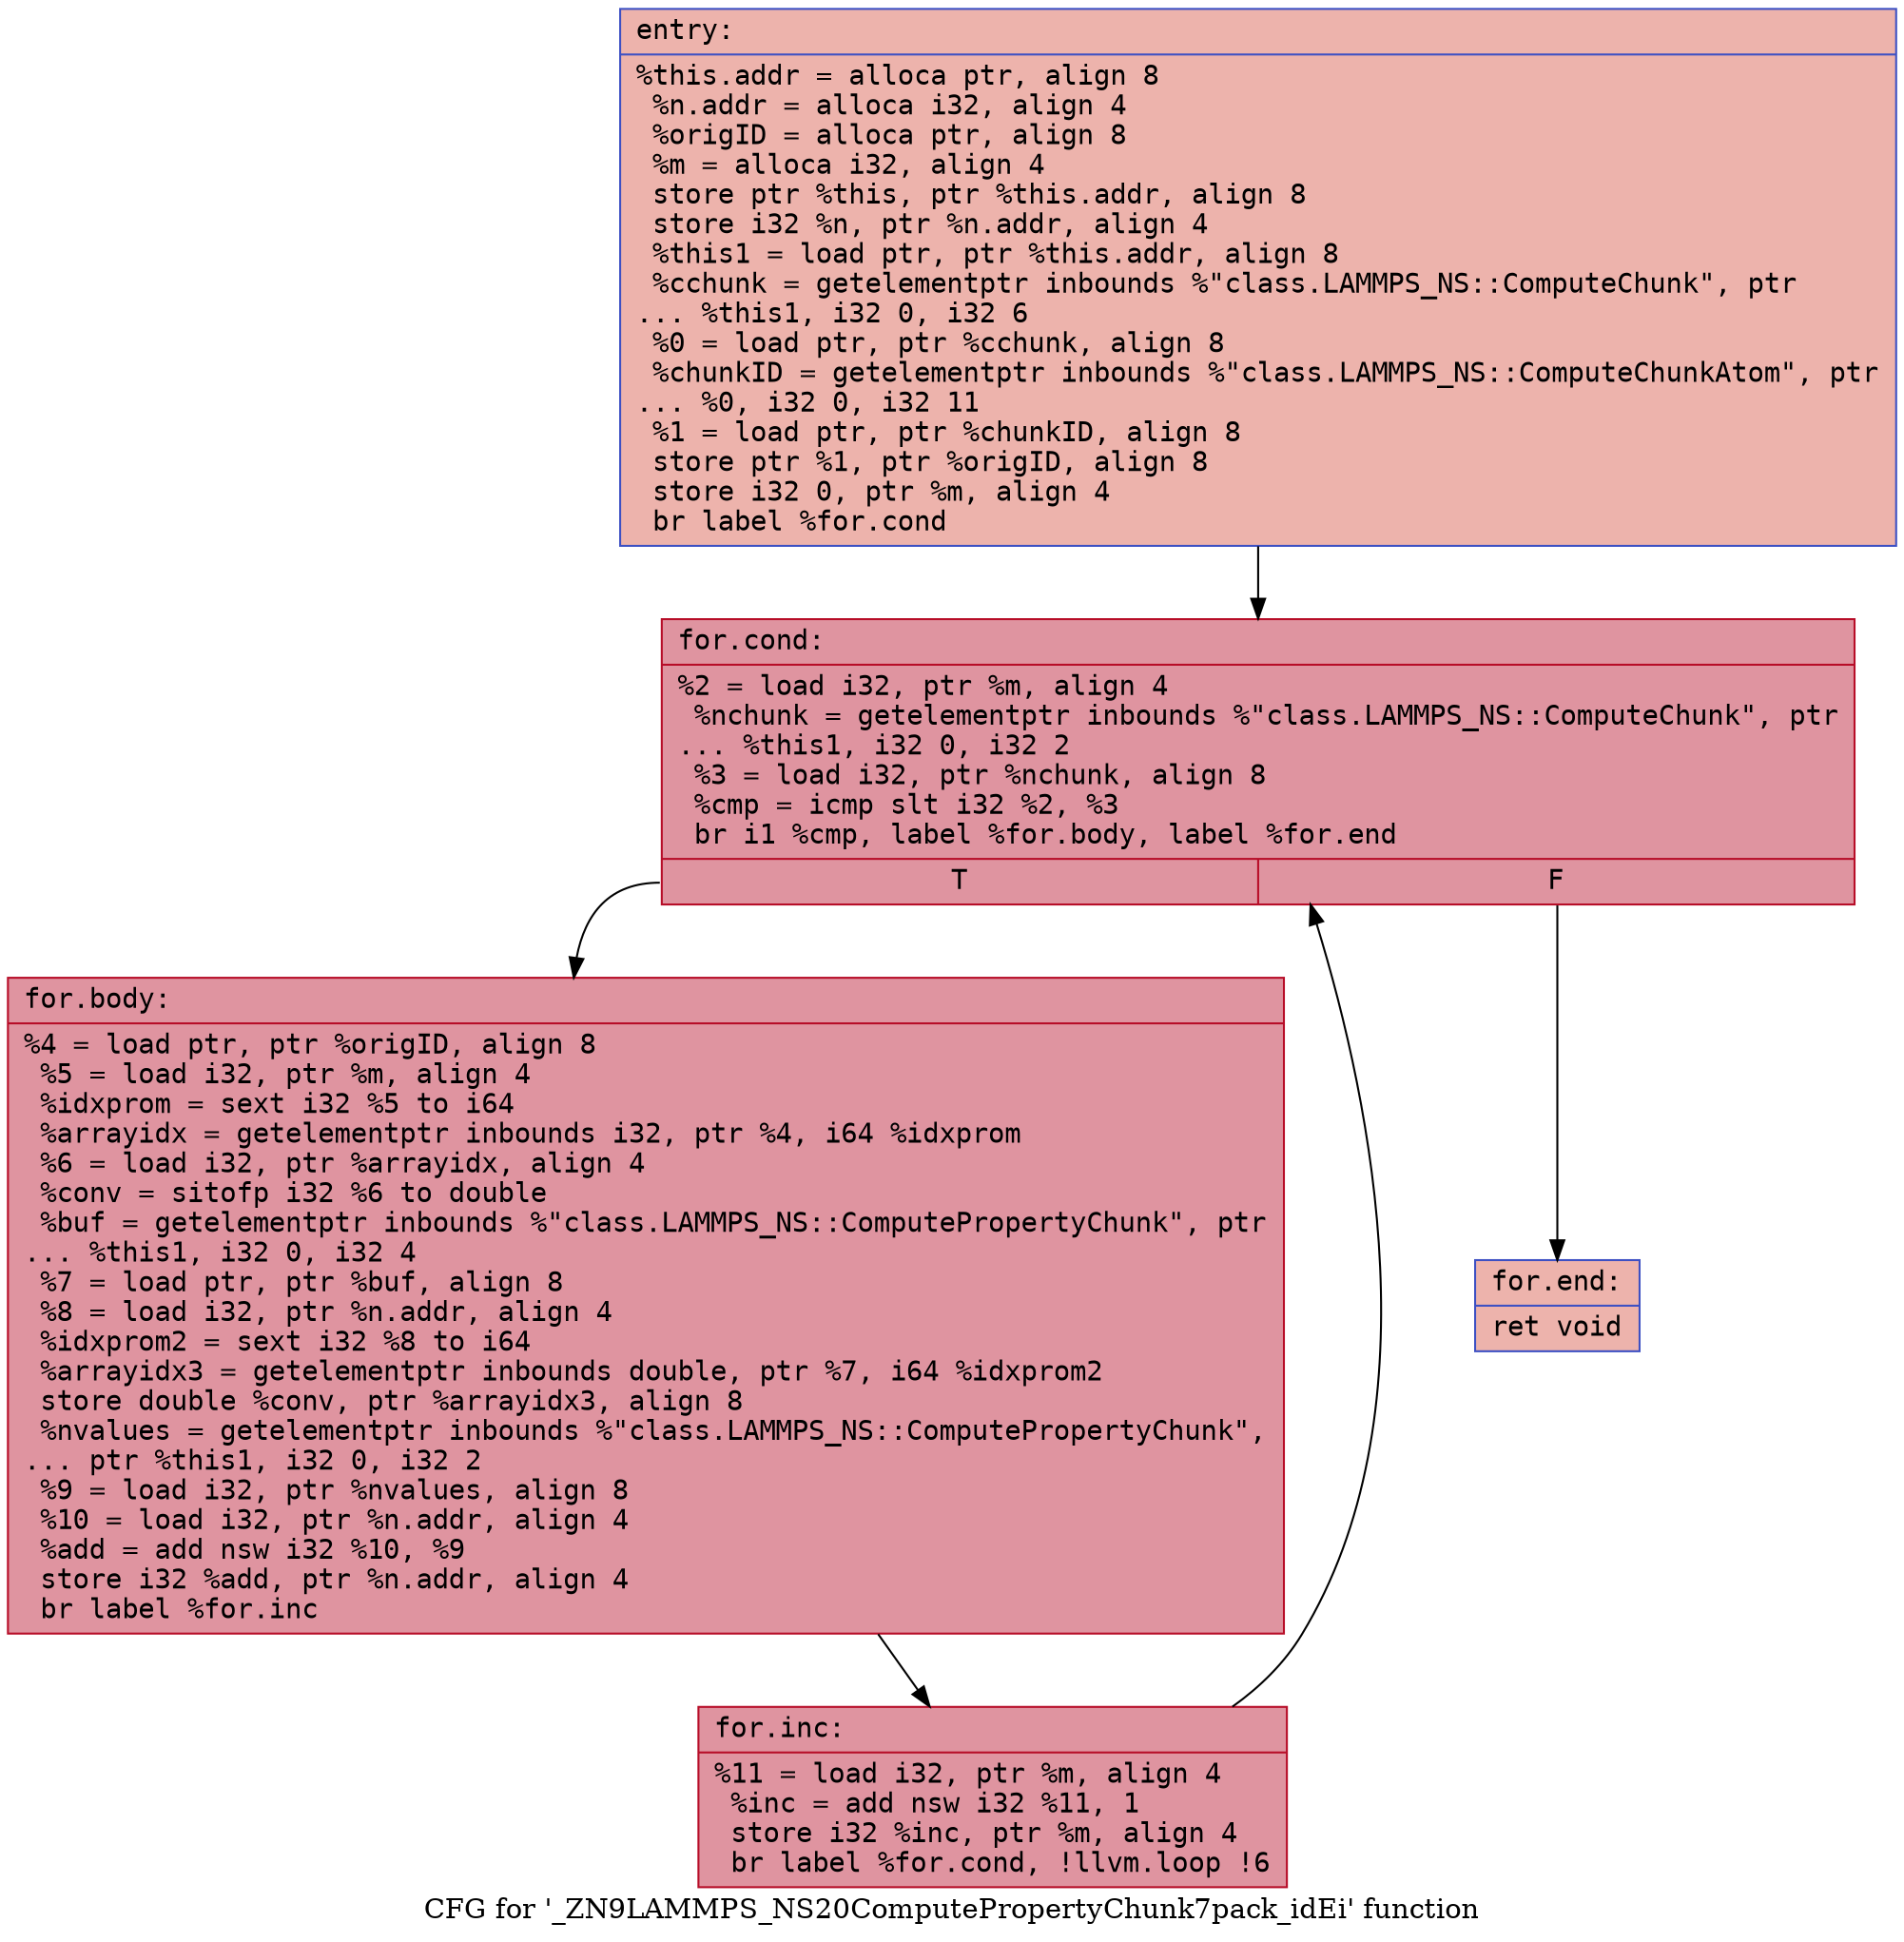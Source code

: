 digraph "CFG for '_ZN9LAMMPS_NS20ComputePropertyChunk7pack_idEi' function" {
	label="CFG for '_ZN9LAMMPS_NS20ComputePropertyChunk7pack_idEi' function";

	Node0x55b1604f5d70 [shape=record,color="#3d50c3ff", style=filled, fillcolor="#d6524470" fontname="Courier",label="{entry:\l|  %this.addr = alloca ptr, align 8\l  %n.addr = alloca i32, align 4\l  %origID = alloca ptr, align 8\l  %m = alloca i32, align 4\l  store ptr %this, ptr %this.addr, align 8\l  store i32 %n, ptr %n.addr, align 4\l  %this1 = load ptr, ptr %this.addr, align 8\l  %cchunk = getelementptr inbounds %\"class.LAMMPS_NS::ComputeChunk\", ptr\l... %this1, i32 0, i32 6\l  %0 = load ptr, ptr %cchunk, align 8\l  %chunkID = getelementptr inbounds %\"class.LAMMPS_NS::ComputeChunkAtom\", ptr\l... %0, i32 0, i32 11\l  %1 = load ptr, ptr %chunkID, align 8\l  store ptr %1, ptr %origID, align 8\l  store i32 0, ptr %m, align 4\l  br label %for.cond\l}"];
	Node0x55b1604f5d70 -> Node0x55b1604f6540[tooltip="entry -> for.cond\nProbability 100.00%" ];
	Node0x55b1604f6540 [shape=record,color="#b70d28ff", style=filled, fillcolor="#b70d2870" fontname="Courier",label="{for.cond:\l|  %2 = load i32, ptr %m, align 4\l  %nchunk = getelementptr inbounds %\"class.LAMMPS_NS::ComputeChunk\", ptr\l... %this1, i32 0, i32 2\l  %3 = load i32, ptr %nchunk, align 8\l  %cmp = icmp slt i32 %2, %3\l  br i1 %cmp, label %for.body, label %for.end\l|{<s0>T|<s1>F}}"];
	Node0x55b1604f6540:s0 -> Node0x55b1604f6a60[tooltip="for.cond -> for.body\nProbability 96.88%" ];
	Node0x55b1604f6540:s1 -> Node0x55b1604f6ae0[tooltip="for.cond -> for.end\nProbability 3.12%" ];
	Node0x55b1604f6a60 [shape=record,color="#b70d28ff", style=filled, fillcolor="#b70d2870" fontname="Courier",label="{for.body:\l|  %4 = load ptr, ptr %origID, align 8\l  %5 = load i32, ptr %m, align 4\l  %idxprom = sext i32 %5 to i64\l  %arrayidx = getelementptr inbounds i32, ptr %4, i64 %idxprom\l  %6 = load i32, ptr %arrayidx, align 4\l  %conv = sitofp i32 %6 to double\l  %buf = getelementptr inbounds %\"class.LAMMPS_NS::ComputePropertyChunk\", ptr\l... %this1, i32 0, i32 4\l  %7 = load ptr, ptr %buf, align 8\l  %8 = load i32, ptr %n.addr, align 4\l  %idxprom2 = sext i32 %8 to i64\l  %arrayidx3 = getelementptr inbounds double, ptr %7, i64 %idxprom2\l  store double %conv, ptr %arrayidx3, align 8\l  %nvalues = getelementptr inbounds %\"class.LAMMPS_NS::ComputePropertyChunk\",\l... ptr %this1, i32 0, i32 2\l  %9 = load i32, ptr %nvalues, align 8\l  %10 = load i32, ptr %n.addr, align 4\l  %add = add nsw i32 %10, %9\l  store i32 %add, ptr %n.addr, align 4\l  br label %for.inc\l}"];
	Node0x55b1604f6a60 -> Node0x55b1604f7690[tooltip="for.body -> for.inc\nProbability 100.00%" ];
	Node0x55b1604f7690 [shape=record,color="#b70d28ff", style=filled, fillcolor="#b70d2870" fontname="Courier",label="{for.inc:\l|  %11 = load i32, ptr %m, align 4\l  %inc = add nsw i32 %11, 1\l  store i32 %inc, ptr %m, align 4\l  br label %for.cond, !llvm.loop !6\l}"];
	Node0x55b1604f7690 -> Node0x55b1604f6540[tooltip="for.inc -> for.cond\nProbability 100.00%" ];
	Node0x55b1604f6ae0 [shape=record,color="#3d50c3ff", style=filled, fillcolor="#d6524470" fontname="Courier",label="{for.end:\l|  ret void\l}"];
}
